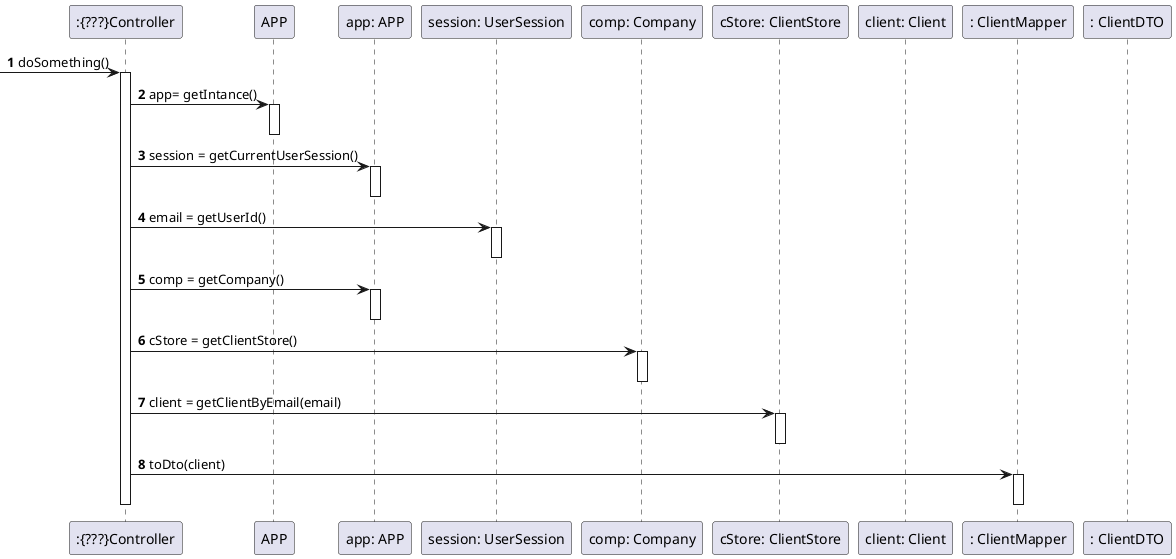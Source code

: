 @startuml
'https://plantuml.com/sequence-diagram
autonumber

participant ":{???}Controller" as CTRL
participant "APP" as APP
participant "app: APP" as app
participant "session: UserSession" as session
participant "comp: Company" as COMPANY
participant "cStore: ClientStore" as Store
participant "client: Client" as Client
participant ": ClientMapper" as Mapper
participant ": ClientDTO" as cDto

->CTRL: doSomething()
activate CTRL
CTRL -> APP : app= getIntance()
activate APP
deactivate APP
CTRL -> app : session = getCurrentUserSession()
activate app
deactivate app
CTRL -> session : email = getUserId()
activate session
deactivate session
CTRL -> app : comp = getCompany()
activate app
deactivate app
CTRL -> COMPANY : cStore = getClientStore()
activate COMPANY
deactivate COMPANY
CTRL -> Store : client = getClientByEmail(email)
activate Store
deactivate Store
CTRL -> Mapper : toDto(client)
activate Mapper
deactivate Mapper
deactivate CTRL



@enduml
